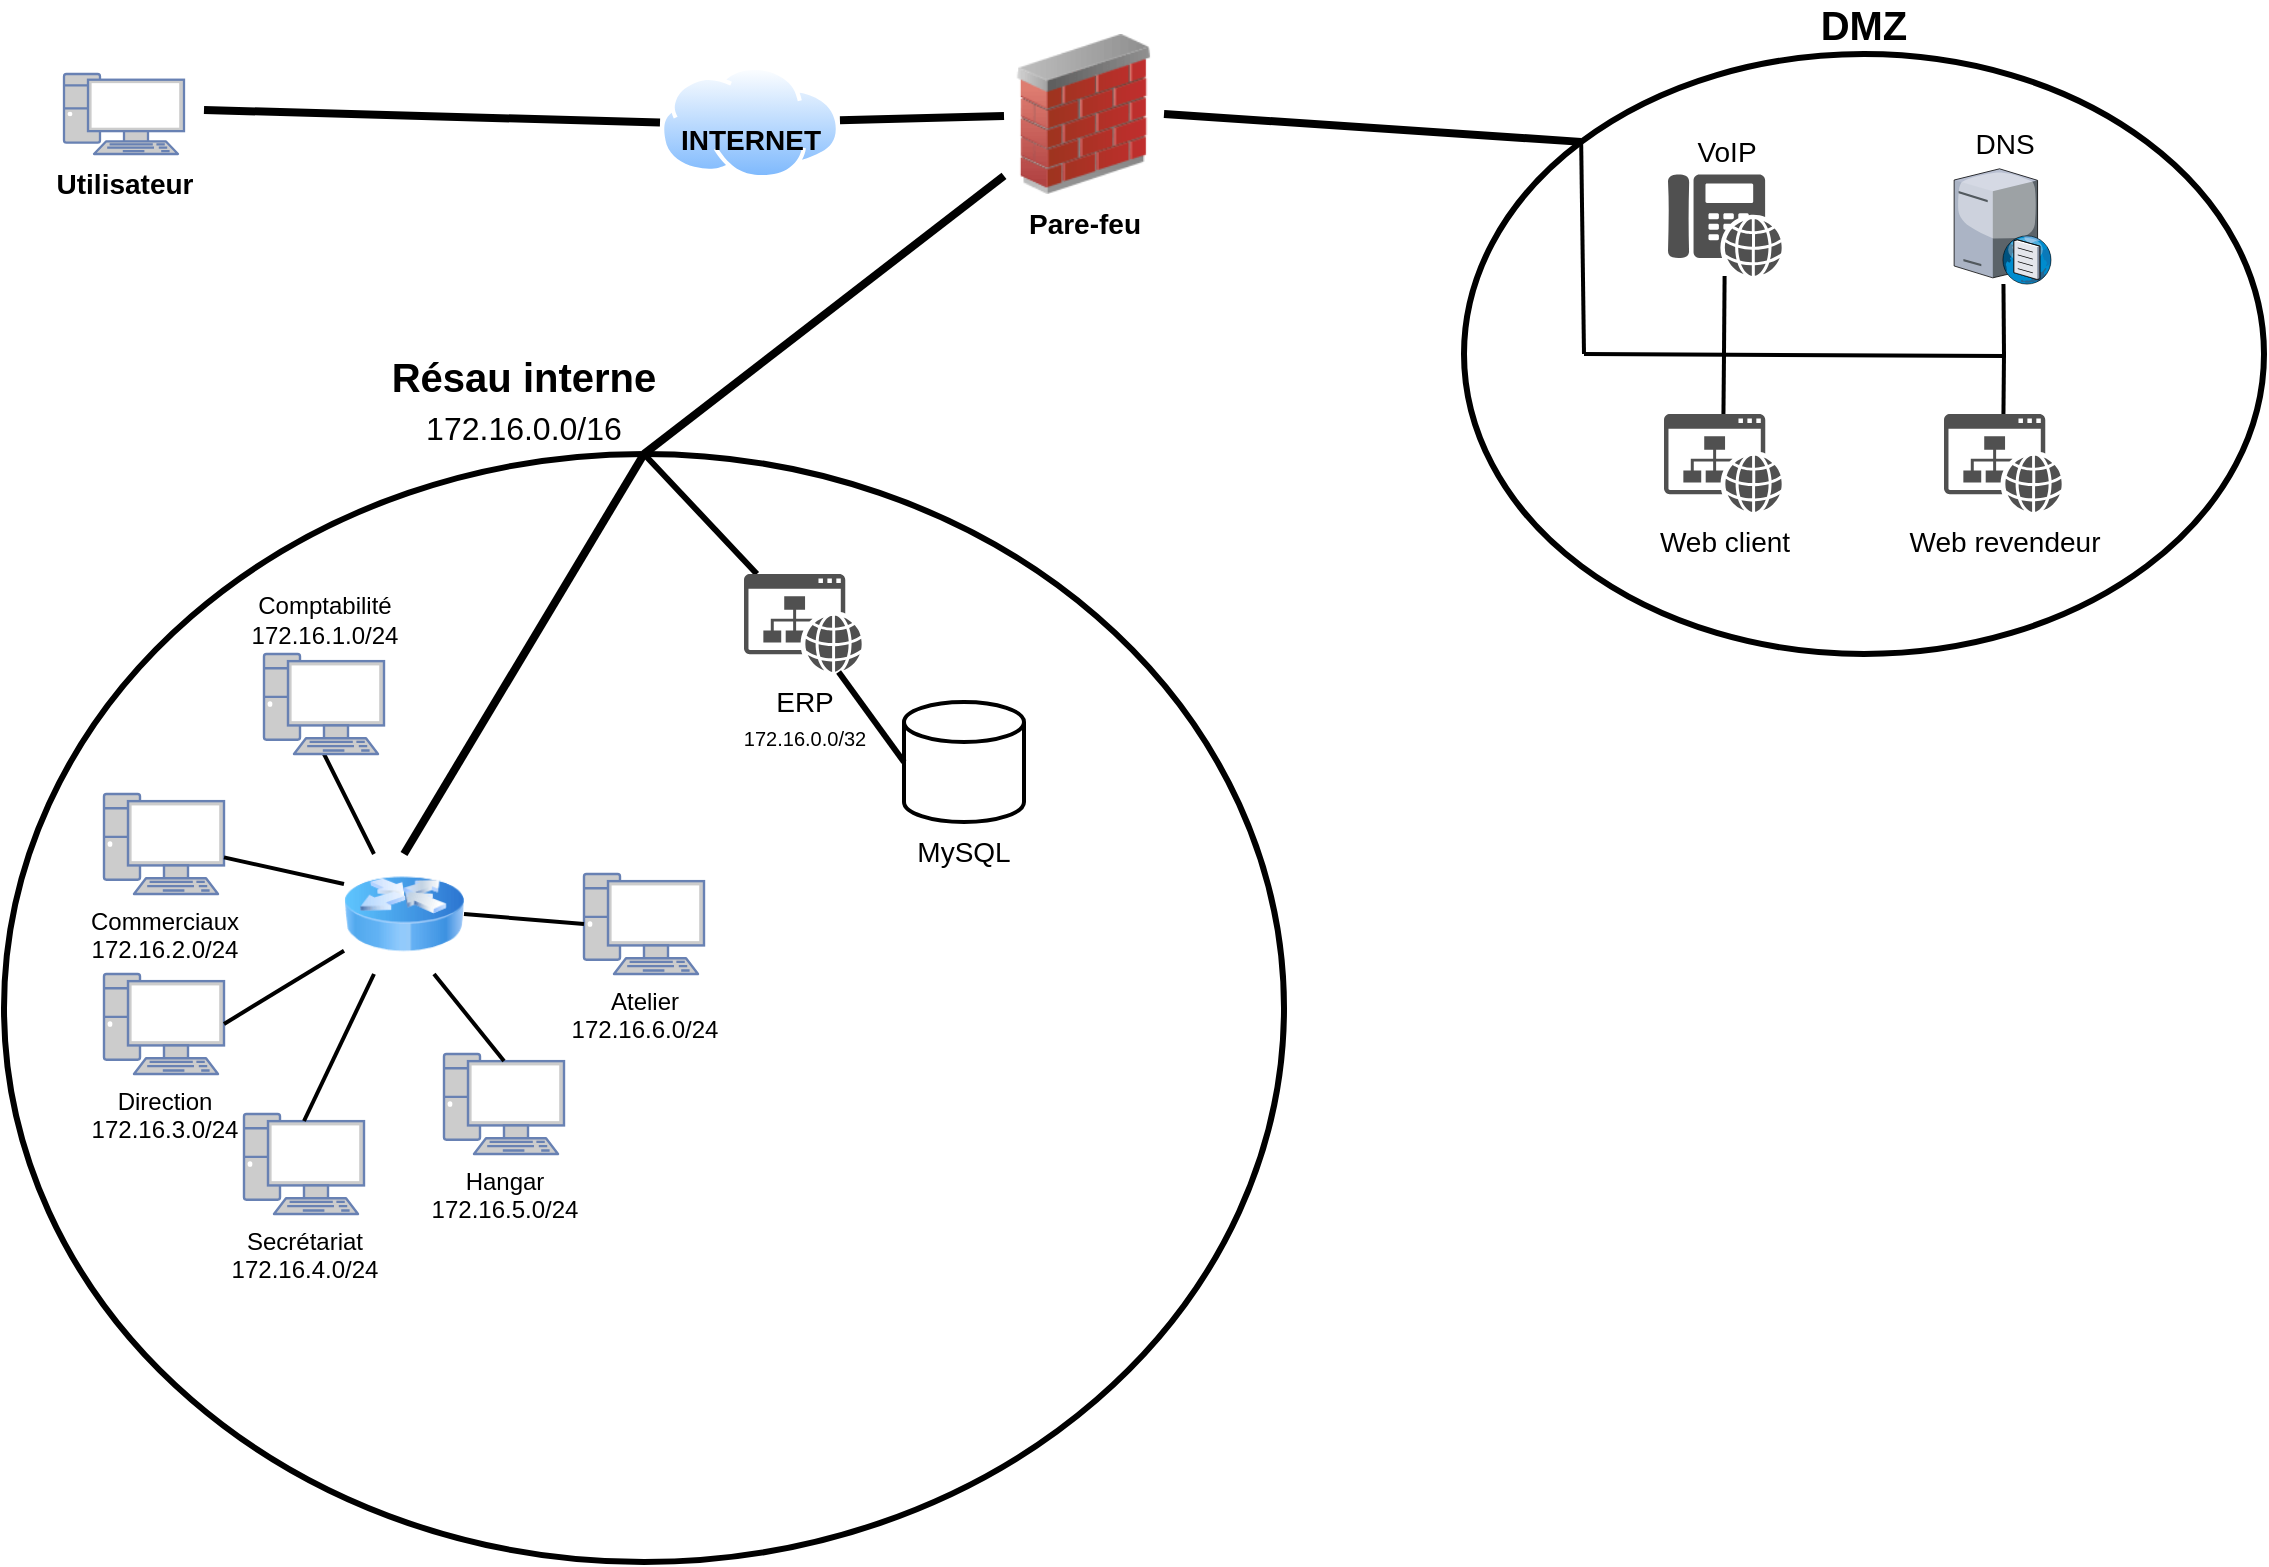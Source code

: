 <mxfile version="13.5.1" type="device"><diagram id="MQ514xJZ9diyNHvlAWxv" name="Page-1"><mxGraphModel dx="1422" dy="832" grid="0" gridSize="10" guides="1" tooltips="1" connect="1" arrows="1" fold="1" page="1" pageScale="1" pageWidth="1169" pageHeight="827" math="0" shadow="0"><root><mxCell id="0"/><mxCell id="1" parent="0"/><mxCell id="nDwoDWLJ_3mHn8p7cCmo-22" value="" style="endArrow=none;html=1;strokeWidth=2;fillColor=#000000;fontSize=14;fontColor=#000000;entryX=0.5;entryY=1;entryDx=0;entryDy=0;entryPerimeter=0;" parent="1" source="nDwoDWLJ_3mHn8p7cCmo-12" target="nDwoDWLJ_3mHn8p7cCmo-19" edge="1"><mxGeometry width="50" height="50" relative="1" as="geometry"><mxPoint x="450" y="430" as="sourcePoint"/><mxPoint x="500" y="380" as="targetPoint"/></mxGeometry></mxCell><mxCell id="nDwoDWLJ_3mHn8p7cCmo-1" value="Utilisateur" style="verticalAlign=top;verticalLabelPosition=bottom;labelPosition=center;align=center;html=1;outlineConnect=0;fillColor=#CCCCCC;strokeColor=#6881B3;gradientColor=none;gradientDirection=north;strokeWidth=2;shape=mxgraph.networks.pc;fontStyle=1;fontSize=14;" parent="1" vertex="1"><mxGeometry x="50" y="40" width="60" height="40" as="geometry"/></mxCell><mxCell id="nDwoDWLJ_3mHn8p7cCmo-2" value="INTERNET" style="aspect=fixed;perimeter=ellipsePerimeter;html=1;align=center;shadow=0;dashed=0;spacingTop=-35;image;image=img/lib/active_directory/internet_cloud.svg;spacingBottom=6;labelBackgroundColor=none;fontStyle=1;fontSize=14;" parent="1" vertex="1"><mxGeometry x="348" y="35.9" width="90" height="56.7" as="geometry"/></mxCell><mxCell id="nDwoDWLJ_3mHn8p7cCmo-3" value="Pare-feu" style="image;html=1;image=img/lib/clip_art/networking/Firewall_02_128x128.png;fontStyle=1;fontSize=14;" parent="1" vertex="1"><mxGeometry x="520" y="20" width="80" height="80" as="geometry"/></mxCell><mxCell id="nDwoDWLJ_3mHn8p7cCmo-4" value="DMZ" style="ellipse;whiteSpace=wrap;html=1;fillColor=none;spacingTop=0;fontStyle=1;fontSize=20;labelPosition=center;verticalLabelPosition=top;align=center;verticalAlign=bottom;strokeWidth=3;" parent="1" vertex="1"><mxGeometry x="750" y="30" width="400" height="300" as="geometry"/></mxCell><mxCell id="nDwoDWLJ_3mHn8p7cCmo-5" value="Résau interne&lt;br&gt;&lt;span style=&quot;font-weight: normal&quot;&gt;&lt;font style=&quot;font-size: 16px&quot;&gt;172.16.0.0/16&lt;/font&gt;&lt;/span&gt;" style="ellipse;whiteSpace=wrap;html=1;fillColor=none;fontSize=20;fontStyle=1;labelPosition=center;verticalLabelPosition=top;align=center;verticalAlign=bottom;spacingLeft=-120;strokeWidth=3;" parent="1" vertex="1"><mxGeometry x="20" y="230" width="640" height="554" as="geometry"/></mxCell><mxCell id="nDwoDWLJ_3mHn8p7cCmo-7" value="" style="endArrow=none;html=1;fillColor=#000000;endSize=8;startSize=8;strokeWidth=4;entryX=0;entryY=0.5;entryDx=0;entryDy=0;" parent="1" target="nDwoDWLJ_3mHn8p7cCmo-2" edge="1"><mxGeometry width="50" height="50" relative="1" as="geometry"><mxPoint x="120" y="58" as="sourcePoint"/><mxPoint x="340" y="60" as="targetPoint"/></mxGeometry></mxCell><mxCell id="nDwoDWLJ_3mHn8p7cCmo-8" value="" style="endArrow=none;html=1;strokeWidth=4;fillColor=#000000;" parent="1" source="nDwoDWLJ_3mHn8p7cCmo-3" target="nDwoDWLJ_3mHn8p7cCmo-2" edge="1"><mxGeometry width="50" height="50" relative="1" as="geometry"><mxPoint x="360" y="170" as="sourcePoint"/><mxPoint x="410" y="120" as="targetPoint"/></mxGeometry></mxCell><mxCell id="nDwoDWLJ_3mHn8p7cCmo-10" value="" style="endArrow=none;html=1;strokeWidth=4;fillColor=#000000;entryX=1;entryY=0.5;entryDx=0;entryDy=0;exitX=0;exitY=0;exitDx=0;exitDy=0;" parent="1" source="nDwoDWLJ_3mHn8p7cCmo-4" target="nDwoDWLJ_3mHn8p7cCmo-3" edge="1"><mxGeometry width="50" height="50" relative="1" as="geometry"><mxPoint x="450" y="450" as="sourcePoint"/><mxPoint x="500" y="400" as="targetPoint"/></mxGeometry></mxCell><mxCell id="nDwoDWLJ_3mHn8p7cCmo-11" value="" style="endArrow=none;html=1;strokeWidth=4;fillColor=#000000;exitX=0.5;exitY=0;exitDx=0;exitDy=0;" parent="1" source="nDwoDWLJ_3mHn8p7cCmo-5" target="nDwoDWLJ_3mHn8p7cCmo-3" edge="1"><mxGeometry width="50" height="50" relative="1" as="geometry"><mxPoint x="450" y="450" as="sourcePoint"/><mxPoint x="500" y="400" as="targetPoint"/></mxGeometry></mxCell><mxCell id="nDwoDWLJ_3mHn8p7cCmo-12" value="" style="image;html=1;image=img/lib/clip_art/networking/Router_Icon_128x128.png;labelBackgroundColor=none;strokeWidth=3;fillColor=none;fontSize=14;fontColor=#000000;" parent="1" vertex="1"><mxGeometry x="190" y="430" width="60" height="60" as="geometry"/></mxCell><mxCell id="nDwoDWLJ_3mHn8p7cCmo-13" value="" style="endArrow=none;html=1;strokeWidth=4;fillColor=#000000;fontSize=14;fontColor=#000000;exitX=0.5;exitY=0;exitDx=0;exitDy=0;entryX=0.5;entryY=0;entryDx=0;entryDy=0;" parent="1" source="nDwoDWLJ_3mHn8p7cCmo-12" target="nDwoDWLJ_3mHn8p7cCmo-5" edge="1"><mxGeometry width="50" height="50" relative="1" as="geometry"><mxPoint x="540" y="564" as="sourcePoint"/><mxPoint x="590" y="514" as="targetPoint"/><Array as="points"/></mxGeometry></mxCell><mxCell id="nDwoDWLJ_3mHn8p7cCmo-14" value="&lt;font color=&quot;#000000&quot;&gt;Direction&lt;br&gt;172.16.3.0/24&lt;br&gt;&lt;/font&gt;" style="fontColor=#0066CC;verticalAlign=top;verticalLabelPosition=bottom;labelPosition=center;align=center;html=1;outlineConnect=0;fillColor=#CCCCCC;strokeColor=#6881B3;gradientColor=none;gradientDirection=north;strokeWidth=2;shape=mxgraph.networks.pc;labelBackgroundColor=none;" parent="1" vertex="1"><mxGeometry x="70" y="490" width="60" height="50" as="geometry"/></mxCell><mxCell id="nDwoDWLJ_3mHn8p7cCmo-15" value="&lt;font color=&quot;#000000&quot;&gt;Secrétariat&lt;br&gt;172.16.4.0/24&lt;br&gt;&lt;/font&gt;" style="fontColor=#0066CC;verticalAlign=top;verticalLabelPosition=bottom;labelPosition=center;align=center;html=1;outlineConnect=0;fillColor=#CCCCCC;strokeColor=#6881B3;gradientColor=none;gradientDirection=north;strokeWidth=2;shape=mxgraph.networks.pc;labelBackgroundColor=none;" parent="1" vertex="1"><mxGeometry x="140" y="560" width="60" height="50" as="geometry"/></mxCell><mxCell id="nDwoDWLJ_3mHn8p7cCmo-16" value="&lt;font color=&quot;#000000&quot; style=&quot;font-size: 12px&quot;&gt;Hangar&lt;br&gt;172.16.5.0/24&lt;br&gt;&lt;/font&gt;" style="fontColor=#0066CC;verticalAlign=top;verticalLabelPosition=bottom;labelPosition=center;align=center;html=1;outlineConnect=0;fillColor=#CCCCCC;strokeColor=#6881B3;gradientColor=none;gradientDirection=north;strokeWidth=2;shape=mxgraph.networks.pc;labelBackgroundColor=none;" parent="1" vertex="1"><mxGeometry x="240" y="530" width="60" height="50" as="geometry"/></mxCell><mxCell id="nDwoDWLJ_3mHn8p7cCmo-17" value="&lt;font style=&quot;font-size: 12px&quot; color=&quot;#000000&quot;&gt;Commerciaux&lt;br&gt;172.16.2.0/24&lt;br&gt;&lt;/font&gt;" style="fontColor=#0066CC;verticalAlign=top;verticalLabelPosition=bottom;labelPosition=center;align=center;html=1;outlineConnect=0;fillColor=#CCCCCC;strokeColor=#6881B3;gradientColor=none;gradientDirection=north;strokeWidth=2;shape=mxgraph.networks.pc;labelBackgroundColor=none;" parent="1" vertex="1"><mxGeometry x="70" y="400" width="60" height="50" as="geometry"/></mxCell><mxCell id="nDwoDWLJ_3mHn8p7cCmo-18" value="&lt;font color=&quot;#000000&quot; style=&quot;font-size: 12px&quot;&gt;Atelier&lt;br&gt;172.16.6.0/24&lt;br&gt;&lt;/font&gt;" style="fontColor=#0066CC;verticalAlign=top;verticalLabelPosition=bottom;labelPosition=center;align=center;html=1;outlineConnect=0;fillColor=#CCCCCC;strokeColor=#6881B3;gradientColor=none;gradientDirection=north;strokeWidth=2;shape=mxgraph.networks.pc;labelBackgroundColor=none;" parent="1" vertex="1"><mxGeometry x="310" y="440" width="60" height="50" as="geometry"/></mxCell><mxCell id="nDwoDWLJ_3mHn8p7cCmo-19" value="&lt;font color=&quot;#000000&quot; style=&quot;font-size: 12px&quot;&gt;Comptabilité&lt;br&gt;172.16.1.0/24&lt;br&gt;&lt;/font&gt;" style="fontColor=#0066CC;verticalAlign=bottom;verticalLabelPosition=top;labelPosition=center;align=center;html=1;outlineConnect=0;fillColor=#CCCCCC;strokeColor=#6881B3;gradientColor=none;gradientDirection=north;strokeWidth=2;shape=mxgraph.networks.pc;labelBackgroundColor=none;" parent="1" vertex="1"><mxGeometry x="150" y="330" width="60" height="50" as="geometry"/></mxCell><mxCell id="nDwoDWLJ_3mHn8p7cCmo-24" value="" style="endArrow=none;html=1;strokeWidth=2;fillColor=#000000;fontSize=14;fontColor=#000000;exitX=0;exitY=0.25;exitDx=0;exitDy=0;" parent="1" source="nDwoDWLJ_3mHn8p7cCmo-12" target="nDwoDWLJ_3mHn8p7cCmo-17" edge="1"><mxGeometry width="50" height="50" relative="1" as="geometry"><mxPoint x="450" y="430" as="sourcePoint"/><mxPoint x="500" y="380" as="targetPoint"/></mxGeometry></mxCell><mxCell id="nDwoDWLJ_3mHn8p7cCmo-25" value="" style="endArrow=none;html=1;strokeWidth=2;fillColor=#000000;fontSize=14;fontColor=#000000;entryX=1;entryY=0.5;entryDx=0;entryDy=0;entryPerimeter=0;" parent="1" source="nDwoDWLJ_3mHn8p7cCmo-12" target="nDwoDWLJ_3mHn8p7cCmo-14" edge="1"><mxGeometry width="50" height="50" relative="1" as="geometry"><mxPoint x="450" y="430" as="sourcePoint"/><mxPoint x="500" y="380" as="targetPoint"/></mxGeometry></mxCell><mxCell id="nDwoDWLJ_3mHn8p7cCmo-26" value="" style="endArrow=none;html=1;strokeWidth=2;fillColor=#000000;fontSize=14;fontColor=#000000;entryX=0.25;entryY=1;entryDx=0;entryDy=0;exitX=0.5;exitY=0.07;exitDx=0;exitDy=0;exitPerimeter=0;" parent="1" source="nDwoDWLJ_3mHn8p7cCmo-15" target="nDwoDWLJ_3mHn8p7cCmo-12" edge="1"><mxGeometry width="50" height="50" relative="1" as="geometry"><mxPoint x="450" y="430" as="sourcePoint"/><mxPoint x="500" y="380" as="targetPoint"/></mxGeometry></mxCell><mxCell id="nDwoDWLJ_3mHn8p7cCmo-27" value="" style="endArrow=none;html=1;strokeWidth=2;fillColor=#000000;fontSize=14;fontColor=#000000;exitX=0.75;exitY=1;exitDx=0;exitDy=0;entryX=0.5;entryY=0.07;entryDx=0;entryDy=0;entryPerimeter=0;" parent="1" source="nDwoDWLJ_3mHn8p7cCmo-12" target="nDwoDWLJ_3mHn8p7cCmo-16" edge="1"><mxGeometry width="50" height="50" relative="1" as="geometry"><mxPoint x="450" y="430" as="sourcePoint"/><mxPoint x="500" y="380" as="targetPoint"/></mxGeometry></mxCell><mxCell id="nDwoDWLJ_3mHn8p7cCmo-28" value="" style="endArrow=none;html=1;strokeWidth=2;fillColor=#000000;fontSize=14;fontColor=#000000;exitX=1;exitY=0.5;exitDx=0;exitDy=0;entryX=0;entryY=0.5;entryDx=0;entryDy=0;entryPerimeter=0;" parent="1" source="nDwoDWLJ_3mHn8p7cCmo-12" target="nDwoDWLJ_3mHn8p7cCmo-18" edge="1"><mxGeometry width="50" height="50" relative="1" as="geometry"><mxPoint x="450" y="430" as="sourcePoint"/><mxPoint x="500" y="380" as="targetPoint"/></mxGeometry></mxCell><mxCell id="nDwoDWLJ_3mHn8p7cCmo-31" value="" style="endArrow=none;html=1;strokeWidth=3;fillColor=#000000;fontSize=14;fontColor=#000000;entryX=0.5;entryY=0;entryDx=0;entryDy=0;" parent="1" source="nDwoDWLJ_3mHn8p7cCmo-36" target="nDwoDWLJ_3mHn8p7cCmo-5" edge="1"><mxGeometry width="50" height="50" relative="1" as="geometry"><mxPoint x="810" y="460" as="sourcePoint"/><mxPoint x="500" y="380" as="targetPoint"/></mxGeometry></mxCell><mxCell id="nDwoDWLJ_3mHn8p7cCmo-32" value="MySQL" style="strokeWidth=2;html=1;shape=mxgraph.flowchart.database;whiteSpace=wrap;labelBackgroundColor=none;fillColor=none;fontSize=14;fontColor=#000000;labelPosition=center;verticalLabelPosition=bottom;align=center;verticalAlign=top;" parent="1" vertex="1"><mxGeometry x="470" y="354" width="60" height="60" as="geometry"/></mxCell><mxCell id="nDwoDWLJ_3mHn8p7cCmo-33" value="" style="endArrow=none;html=1;strokeWidth=3;fillColor=#000000;fontSize=14;fontColor=#000000;exitX=0;exitY=0.5;exitDx=0;exitDy=0;exitPerimeter=0;" parent="1" source="nDwoDWLJ_3mHn8p7cCmo-32" target="nDwoDWLJ_3mHn8p7cCmo-36" edge="1"><mxGeometry width="50" height="50" relative="1" as="geometry"><mxPoint x="450" y="430" as="sourcePoint"/><mxPoint x="430" y="330" as="targetPoint"/></mxGeometry></mxCell><mxCell id="nDwoDWLJ_3mHn8p7cCmo-34" value="Web client" style="pointerEvents=1;shadow=0;dashed=0;html=1;strokeColor=none;fillColor=#505050;labelPosition=center;verticalLabelPosition=bottom;verticalAlign=top;outlineConnect=0;align=center;shape=mxgraph.office.concepts.website;labelBackgroundColor=none;fontSize=14;fontColor=#000000;" parent="1" vertex="1"><mxGeometry x="850" y="210" width="59" height="49" as="geometry"/></mxCell><mxCell id="nDwoDWLJ_3mHn8p7cCmo-35" value="Web revendeur" style="pointerEvents=1;shadow=0;dashed=0;html=1;strokeColor=none;fillColor=#505050;labelPosition=center;verticalLabelPosition=bottom;verticalAlign=top;outlineConnect=0;align=center;shape=mxgraph.office.concepts.website;labelBackgroundColor=none;fontSize=14;fontColor=#000000;" parent="1" vertex="1"><mxGeometry x="990" y="210" width="59" height="49" as="geometry"/></mxCell><mxCell id="nDwoDWLJ_3mHn8p7cCmo-36" value="ERP&lt;br style=&quot;font-size: 12px&quot;&gt;&lt;font size=&quot;1&quot;&gt;172.16.0.0/32&lt;/font&gt;" style="pointerEvents=1;shadow=0;dashed=0;html=1;strokeColor=none;fillColor=#505050;labelPosition=center;verticalLabelPosition=bottom;verticalAlign=top;outlineConnect=0;align=center;shape=mxgraph.office.concepts.website;labelBackgroundColor=none;fontSize=14;fontColor=#000000;" parent="1" vertex="1"><mxGeometry x="390" y="290" width="59" height="49" as="geometry"/></mxCell><mxCell id="nDwoDWLJ_3mHn8p7cCmo-37" value="VoIP" style="pointerEvents=1;shadow=0;dashed=0;html=1;strokeColor=none;fillColor=#505050;labelPosition=center;verticalLabelPosition=top;verticalAlign=bottom;outlineConnect=0;align=center;shape=mxgraph.office.devices.phone_voip;labelBackgroundColor=none;fontSize=14;fontColor=#000000;" parent="1" vertex="1"><mxGeometry x="852" y="90" width="57" height="51" as="geometry"/></mxCell><mxCell id="nDwoDWLJ_3mHn8p7cCmo-38" value="DNS" style="verticalLabelPosition=top;aspect=fixed;html=1;verticalAlign=bottom;strokeColor=none;align=center;outlineConnect=0;shape=mxgraph.citrix.dns_server;labelBackgroundColor=none;fillColor=none;fontSize=14;fontColor=#000000;labelPosition=center;" parent="1" vertex="1"><mxGeometry x="995.07" y="85.96" width="48.86" height="59.08" as="geometry"/></mxCell><mxCell id="nDwoDWLJ_3mHn8p7cCmo-39" value="" style="endArrow=none;html=1;strokeWidth=2;fillColor=#000000;fontSize=14;fontColor=#000000;exitX=0;exitY=0;exitDx=0;exitDy=0;" parent="1" source="nDwoDWLJ_3mHn8p7cCmo-4" edge="1"><mxGeometry width="50" height="50" relative="1" as="geometry"><mxPoint x="810" y="70" as="sourcePoint"/><mxPoint x="810" y="180" as="targetPoint"/><Array as="points"/></mxGeometry></mxCell><mxCell id="nDwoDWLJ_3mHn8p7cCmo-40" value="" style="endArrow=none;html=1;strokeWidth=2;fillColor=#000000;fontSize=14;fontColor=#000000;" parent="1" edge="1"><mxGeometry width="50" height="50" relative="1" as="geometry"><mxPoint x="810" y="180" as="sourcePoint"/><mxPoint x="1020" y="181" as="targetPoint"/></mxGeometry></mxCell><mxCell id="nDwoDWLJ_3mHn8p7cCmo-41" value="" style="endArrow=none;html=1;strokeWidth=2;fillColor=#000000;fontSize=14;fontColor=#000000;" parent="1" source="nDwoDWLJ_3mHn8p7cCmo-34" edge="1"><mxGeometry width="50" height="50" relative="1" as="geometry"><mxPoint x="890" y="240" as="sourcePoint"/><mxPoint x="880" y="180" as="targetPoint"/></mxGeometry></mxCell><mxCell id="nDwoDWLJ_3mHn8p7cCmo-42" value="" style="endArrow=none;html=1;strokeWidth=2;fillColor=#000000;fontSize=14;fontColor=#000000;" parent="1" source="nDwoDWLJ_3mHn8p7cCmo-35" edge="1"><mxGeometry width="50" height="50" relative="1" as="geometry"><mxPoint x="890" y="240" as="sourcePoint"/><mxPoint x="1020" y="180" as="targetPoint"/></mxGeometry></mxCell><mxCell id="nDwoDWLJ_3mHn8p7cCmo-43" value="" style="endArrow=none;html=1;strokeWidth=2;fillColor=#000000;fontSize=14;fontColor=#000000;" parent="1" source="nDwoDWLJ_3mHn8p7cCmo-37" edge="1"><mxGeometry width="50" height="50" relative="1" as="geometry"><mxPoint x="890" y="240" as="sourcePoint"/><mxPoint x="880" y="180" as="targetPoint"/></mxGeometry></mxCell><mxCell id="nDwoDWLJ_3mHn8p7cCmo-44" value="" style="endArrow=none;html=1;strokeWidth=2;fillColor=#000000;fontSize=14;fontColor=#000000;" parent="1" source="nDwoDWLJ_3mHn8p7cCmo-38" edge="1"><mxGeometry width="50" height="50" relative="1" as="geometry"><mxPoint x="890" y="240" as="sourcePoint"/><mxPoint x="1020" y="180" as="targetPoint"/></mxGeometry></mxCell></root></mxGraphModel></diagram></mxfile>
